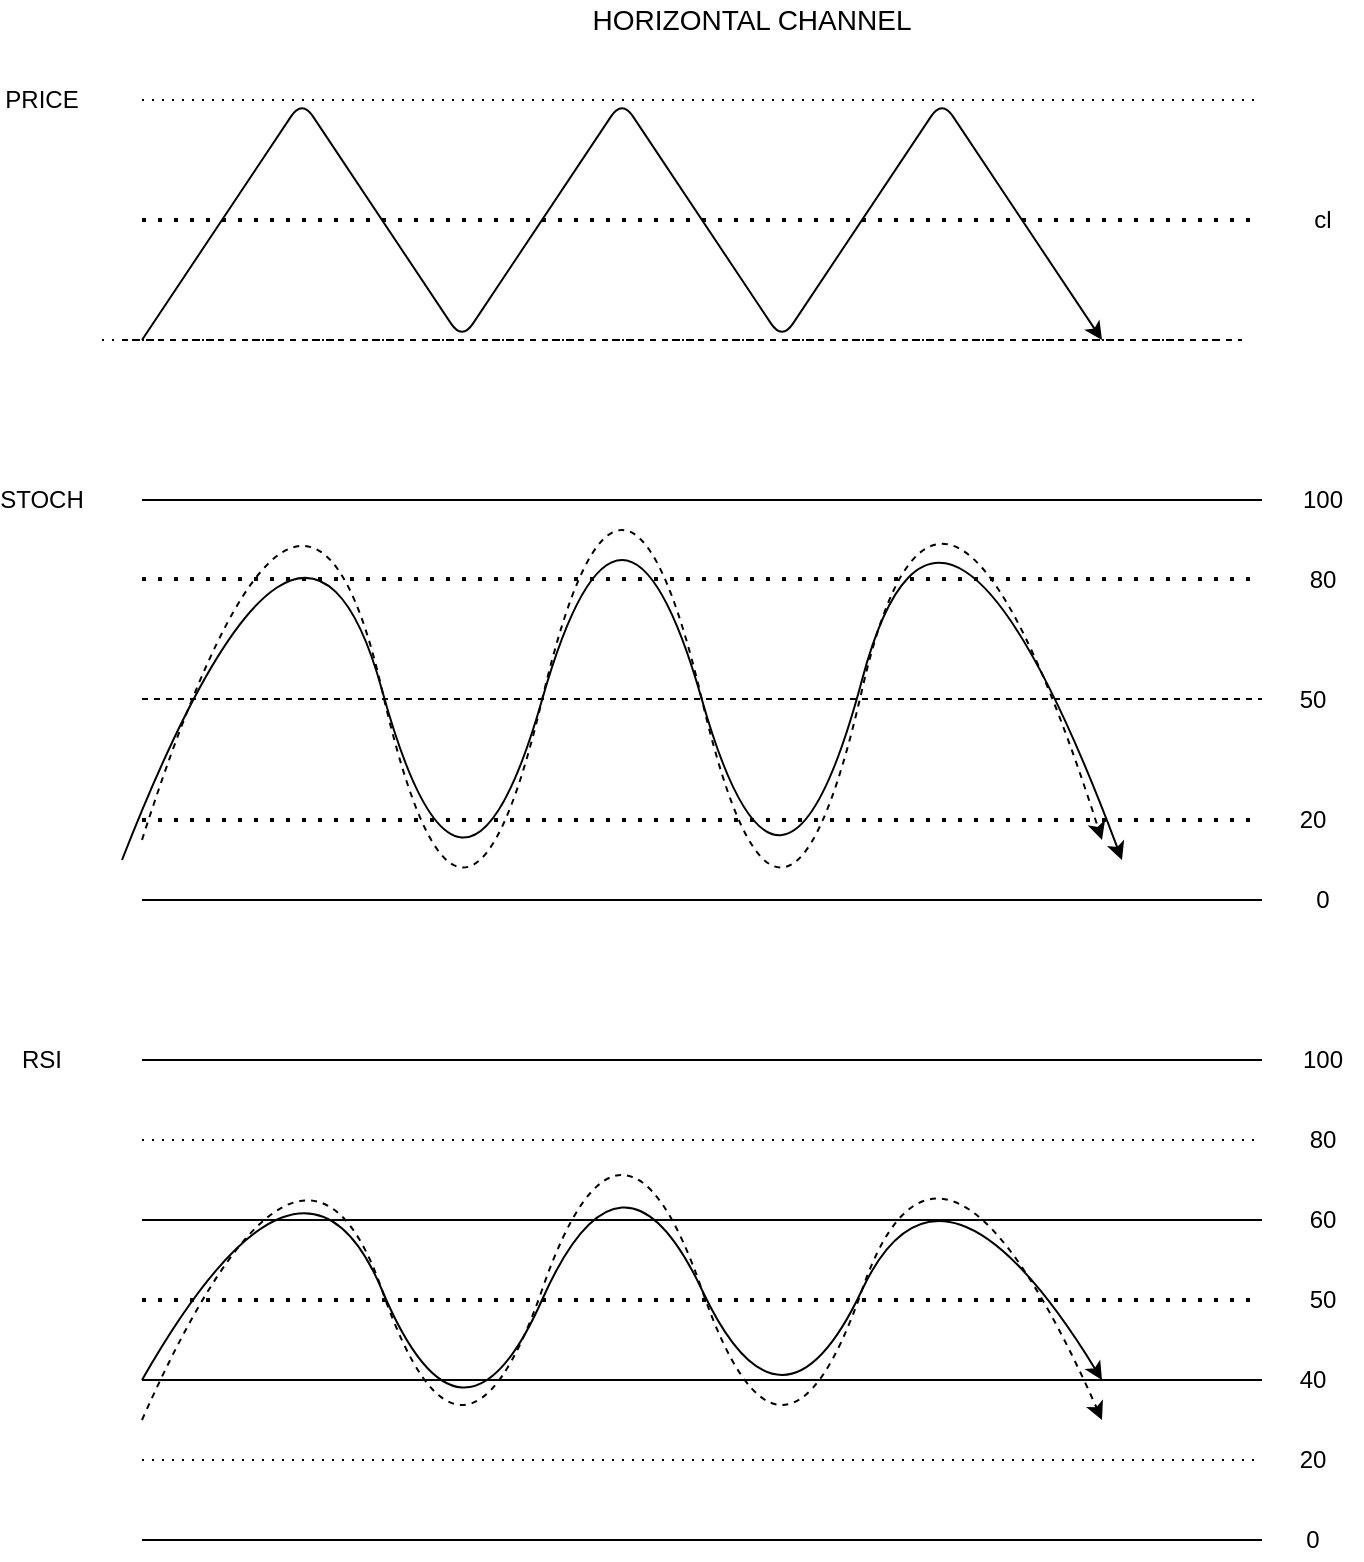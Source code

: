 <mxfile version="14.9.6" type="device"><diagram id="rnDKkDECeTy5S9tkwmrx" name="Страница 1"><mxGraphModel dx="1086" dy="626" grid="1" gridSize="10" guides="1" tooltips="1" connect="1" arrows="1" fold="1" page="1" pageScale="1" pageWidth="1169" pageHeight="827" math="0" shadow="0"><root><mxCell id="0"/><mxCell id="1" parent="0"/><mxCell id="rK-qaW2HjqxW7MTHF-PE-1" value="PRICE" style="text;html=1;strokeColor=none;fillColor=none;align=center;verticalAlign=middle;whiteSpace=wrap;rounded=0;" parent="1" vertex="1"><mxGeometry x="10" y="70" width="40" height="20" as="geometry"/></mxCell><mxCell id="rK-qaW2HjqxW7MTHF-PE-2" value="" style="endArrow=classic;html=1;" parent="1" edge="1"><mxGeometry width="50" height="50" relative="1" as="geometry"><mxPoint x="80" y="200" as="sourcePoint"/><mxPoint x="560" y="200" as="targetPoint"/><Array as="points"><mxPoint x="160" y="80"/><mxPoint x="240" y="200"/><mxPoint x="320" y="80"/><mxPoint x="400" y="200"/><mxPoint x="480" y="80"/></Array></mxGeometry></mxCell><mxCell id="rK-qaW2HjqxW7MTHF-PE-3" value="" style="endArrow=none;dashed=1;html=1;" parent="1" edge="1"><mxGeometry width="50" height="50" relative="1" as="geometry"><mxPoint x="70" y="200" as="sourcePoint"/><mxPoint x="630" y="200" as="targetPoint"/></mxGeometry></mxCell><mxCell id="rK-qaW2HjqxW7MTHF-PE-4" value="" style="endArrow=none;dashed=1;html=1;dashPattern=1 4;" parent="1" edge="1"><mxGeometry width="50" height="50" relative="1" as="geometry"><mxPoint x="80" y="80" as="sourcePoint"/><mxPoint x="640" y="80" as="targetPoint"/></mxGeometry></mxCell><mxCell id="rK-qaW2HjqxW7MTHF-PE-5" value="" style="endArrow=none;dashed=1;html=1;dashPattern=1 3;strokeWidth=2;" parent="1" edge="1"><mxGeometry width="50" height="50" relative="1" as="geometry"><mxPoint x="80" y="140" as="sourcePoint"/><mxPoint x="640" y="140" as="targetPoint"/></mxGeometry></mxCell><mxCell id="rK-qaW2HjqxW7MTHF-PE-6" value="cl" style="text;html=1;align=center;verticalAlign=middle;resizable=0;points=[];autosize=1;strokeColor=none;" parent="1" vertex="1"><mxGeometry x="660" y="130" width="20" height="20" as="geometry"/></mxCell><mxCell id="rK-qaW2HjqxW7MTHF-PE-11" value="" style="endArrow=none;dashed=1;html=1;dashPattern=1 4;" parent="1" edge="1"><mxGeometry width="50" height="50" relative="1" as="geometry"><mxPoint x="60" y="200" as="sourcePoint"/><mxPoint x="620" y="200" as="targetPoint"/></mxGeometry></mxCell><mxCell id="rK-qaW2HjqxW7MTHF-PE-27" value="" style="endArrow=none;html=1;" parent="1" edge="1"><mxGeometry width="50" height="50" relative="1" as="geometry"><mxPoint x="80" y="280" as="sourcePoint"/><mxPoint x="640" y="280" as="targetPoint"/></mxGeometry></mxCell><mxCell id="rK-qaW2HjqxW7MTHF-PE-28" value="" style="endArrow=none;html=1;" parent="1" edge="1"><mxGeometry width="50" height="50" relative="1" as="geometry"><mxPoint x="80" y="480" as="sourcePoint"/><mxPoint x="640" y="480" as="targetPoint"/></mxGeometry></mxCell><mxCell id="rK-qaW2HjqxW7MTHF-PE-29" value="" style="endArrow=none;dashed=1;html=1;dashPattern=1 3;strokeWidth=2;" parent="1" edge="1"><mxGeometry width="50" height="50" relative="1" as="geometry"><mxPoint x="80" y="319.5" as="sourcePoint"/><mxPoint x="640" y="319.5" as="targetPoint"/></mxGeometry></mxCell><mxCell id="rK-qaW2HjqxW7MTHF-PE-30" value="80" style="text;html=1;align=center;verticalAlign=middle;resizable=0;points=[];autosize=1;strokeColor=none;" parent="1" vertex="1"><mxGeometry x="655" y="310" width="30" height="20" as="geometry"/></mxCell><mxCell id="rK-qaW2HjqxW7MTHF-PE-25" value="RSI" style="text;html=1;strokeColor=none;fillColor=none;align=center;verticalAlign=middle;whiteSpace=wrap;rounded=0;" parent="1" vertex="1"><mxGeometry x="10" y="550" width="40" height="20" as="geometry"/></mxCell><mxCell id="rK-qaW2HjqxW7MTHF-PE-7" value="" style="endArrow=none;html=1;" parent="1" edge="1"><mxGeometry y="465" width="50" height="50" as="geometry"><mxPoint x="80" y="560" as="sourcePoint"/><mxPoint x="640" y="560" as="targetPoint"/></mxGeometry></mxCell><mxCell id="rK-qaW2HjqxW7MTHF-PE-8" value="" style="endArrow=none;dashed=1;html=1;dashPattern=1 3;strokeWidth=2;" parent="1" edge="1"><mxGeometry y="465" width="50" height="50" as="geometry"><mxPoint x="80" y="680" as="sourcePoint"/><mxPoint x="640" y="680" as="targetPoint"/></mxGeometry></mxCell><mxCell id="rK-qaW2HjqxW7MTHF-PE-9" value="" style="endArrow=none;html=1;" parent="1" edge="1"><mxGeometry y="465" width="50" height="50" as="geometry"><mxPoint x="80" y="800" as="sourcePoint"/><mxPoint x="640" y="800" as="targetPoint"/></mxGeometry></mxCell><mxCell id="rK-qaW2HjqxW7MTHF-PE-12" value="" style="endArrow=none;dashed=1;html=1;dashPattern=1 4;" parent="1" edge="1"><mxGeometry y="465" width="50" height="50" as="geometry"><mxPoint x="80" y="600" as="sourcePoint"/><mxPoint x="640" y="600" as="targetPoint"/></mxGeometry></mxCell><mxCell id="rK-qaW2HjqxW7MTHF-PE-13" value="" style="endArrow=none;dashed=1;html=1;dashPattern=1 4;" parent="1" edge="1"><mxGeometry y="465" width="50" height="50" as="geometry"><mxPoint x="80" y="760" as="sourcePoint"/><mxPoint x="640" y="760" as="targetPoint"/></mxGeometry></mxCell><mxCell id="rK-qaW2HjqxW7MTHF-PE-14" value="" style="endArrow=none;html=1;" parent="1" edge="1"><mxGeometry y="465" width="50" height="50" as="geometry"><mxPoint x="80" y="640" as="sourcePoint"/><mxPoint x="640" y="640" as="targetPoint"/></mxGeometry></mxCell><mxCell id="rK-qaW2HjqxW7MTHF-PE-15" value="" style="endArrow=none;html=1;" parent="1" edge="1"><mxGeometry y="465" width="50" height="50" as="geometry"><mxPoint x="80" y="720" as="sourcePoint"/><mxPoint x="640" y="720" as="targetPoint"/></mxGeometry></mxCell><mxCell id="rK-qaW2HjqxW7MTHF-PE-16" value="100" style="text;html=1;align=center;verticalAlign=middle;resizable=0;points=[];autosize=1;strokeColor=none;" parent="1" vertex="1"><mxGeometry x="650" y="550" width="40" height="20" as="geometry"/></mxCell><mxCell id="rK-qaW2HjqxW7MTHF-PE-17" value="80" style="text;html=1;align=center;verticalAlign=middle;resizable=0;points=[];autosize=1;strokeColor=none;" parent="1" vertex="1"><mxGeometry x="655" y="590" width="30" height="20" as="geometry"/></mxCell><mxCell id="rK-qaW2HjqxW7MTHF-PE-18" value="60" style="text;html=1;align=center;verticalAlign=middle;resizable=0;points=[];autosize=1;strokeColor=none;" parent="1" vertex="1"><mxGeometry x="655" y="630" width="30" height="20" as="geometry"/></mxCell><mxCell id="rK-qaW2HjqxW7MTHF-PE-21" value="50" style="text;html=1;align=center;verticalAlign=middle;resizable=0;points=[];autosize=1;strokeColor=none;" parent="1" vertex="1"><mxGeometry x="655" y="670" width="30" height="20" as="geometry"/></mxCell><mxCell id="rK-qaW2HjqxW7MTHF-PE-22" value="40" style="text;html=1;align=center;verticalAlign=middle;resizable=0;points=[];autosize=1;strokeColor=none;" parent="1" vertex="1"><mxGeometry x="650" y="710" width="30" height="20" as="geometry"/></mxCell><mxCell id="rK-qaW2HjqxW7MTHF-PE-23" value="20" style="text;html=1;align=center;verticalAlign=middle;resizable=0;points=[];autosize=1;strokeColor=none;" parent="1" vertex="1"><mxGeometry x="650" y="750" width="30" height="20" as="geometry"/></mxCell><mxCell id="rK-qaW2HjqxW7MTHF-PE-24" value="0" style="text;html=1;align=center;verticalAlign=middle;resizable=0;points=[];autosize=1;strokeColor=none;" parent="1" vertex="1"><mxGeometry x="655" y="790" width="20" height="20" as="geometry"/></mxCell><mxCell id="rK-qaW2HjqxW7MTHF-PE-33" value="" style="endArrow=none;dashed=1;html=1;" parent="1" edge="1"><mxGeometry y="244.5" width="50" height="50" as="geometry"><mxPoint x="80" y="379.5" as="sourcePoint"/><mxPoint x="640" y="379.5" as="targetPoint"/></mxGeometry></mxCell><mxCell id="rK-qaW2HjqxW7MTHF-PE-35" value="100" style="text;html=1;align=center;verticalAlign=middle;resizable=0;points=[];autosize=1;strokeColor=none;" parent="1" vertex="1"><mxGeometry x="650" y="270" width="40" height="20" as="geometry"/></mxCell><mxCell id="rK-qaW2HjqxW7MTHF-PE-36" value="0" style="text;html=1;align=center;verticalAlign=middle;resizable=0;points=[];autosize=1;strokeColor=none;" parent="1" vertex="1"><mxGeometry x="660" y="470" width="20" height="20" as="geometry"/></mxCell><mxCell id="rK-qaW2HjqxW7MTHF-PE-37" value="20" style="text;html=1;align=center;verticalAlign=middle;resizable=0;points=[];autosize=1;strokeColor=none;" parent="1" vertex="1"><mxGeometry x="650" y="430" width="30" height="20" as="geometry"/></mxCell><mxCell id="rK-qaW2HjqxW7MTHF-PE-38" value="50" style="text;html=1;align=center;verticalAlign=middle;resizable=0;points=[];autosize=1;strokeColor=none;" parent="1" vertex="1"><mxGeometry x="650" y="370" width="30" height="20" as="geometry"/></mxCell><mxCell id="rK-qaW2HjqxW7MTHF-PE-39" value="STOCH" style="text;html=1;strokeColor=none;fillColor=none;align=center;verticalAlign=middle;whiteSpace=wrap;rounded=0;" parent="1" vertex="1"><mxGeometry x="10" y="270" width="40" height="20" as="geometry"/></mxCell><mxCell id="rK-qaW2HjqxW7MTHF-PE-41" value="&lt;font style=&quot;font-size: 14px&quot;&gt;HORIZONTAL CHANNEL&lt;/font&gt;" style="text;html=1;strokeColor=none;align=center;verticalAlign=middle;whiteSpace=wrap;rounded=0;" parent="1" vertex="1"><mxGeometry x="280" y="30" width="210" height="20" as="geometry"/></mxCell><mxCell id="rK-qaW2HjqxW7MTHF-PE-42" value="" style="endArrow=none;dashed=1;html=1;dashPattern=1 3;strokeWidth=2;" parent="1" edge="1"><mxGeometry width="50" height="50" relative="1" as="geometry"><mxPoint x="80" y="440" as="sourcePoint"/><mxPoint x="640" y="440" as="targetPoint"/></mxGeometry></mxCell><mxCell id="rK-qaW2HjqxW7MTHF-PE-43" value="" style="curved=1;endArrow=classic;html=1;" parent="1" edge="1"><mxGeometry width="50" height="50" relative="1" as="geometry"><mxPoint x="70" y="460" as="sourcePoint"/><mxPoint x="570" y="460" as="targetPoint"/><Array as="points"><mxPoint x="160" y="230"/><mxPoint x="240" y="520"/><mxPoint x="320" y="240"/><mxPoint x="400" y="520"/><mxPoint x="480" y="220"/></Array></mxGeometry></mxCell><mxCell id="rK-qaW2HjqxW7MTHF-PE-44" value="" style="curved=1;endArrow=classic;html=1;" parent="1" edge="1"><mxGeometry width="50" height="50" relative="1" as="geometry"><mxPoint x="80" y="720" as="sourcePoint"/><mxPoint x="560" y="720" as="targetPoint"/><Array as="points"><mxPoint x="160" y="580"/><mxPoint x="240" y="770"/><mxPoint x="320" y="590"/><mxPoint x="400" y="760"/><mxPoint x="480" y="590"/></Array></mxGeometry></mxCell><mxCell id="1GRAJum4dmOM5U5s9sGR-1" value="" style="curved=1;endArrow=classic;html=1;dashed=1;" edge="1" parent="1"><mxGeometry width="50" height="50" relative="1" as="geometry"><mxPoint x="80" y="450" as="sourcePoint"/><mxPoint x="560" y="450" as="targetPoint"/><Array as="points"><mxPoint x="160" y="200"/><mxPoint x="240" y="550"/><mxPoint x="320" y="210"/><mxPoint x="400" y="550"/><mxPoint x="480" y="200"/></Array></mxGeometry></mxCell><mxCell id="1GRAJum4dmOM5U5s9sGR-2" value="" style="curved=1;endArrow=classic;html=1;dashed=1;" edge="1" parent="1"><mxGeometry width="50" height="50" relative="1" as="geometry"><mxPoint x="80" y="740" as="sourcePoint"/><mxPoint x="560" y="740" as="targetPoint"/><Array as="points"><mxPoint x="160" y="560"/><mxPoint x="240" y="790"/><mxPoint x="320" y="560"/><mxPoint x="400" y="790"/><mxPoint x="480" y="560"/></Array></mxGeometry></mxCell></root></mxGraphModel></diagram></mxfile>
